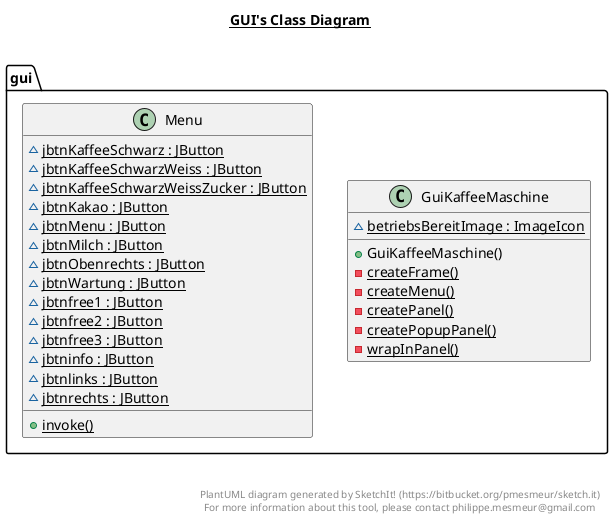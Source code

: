 @startuml

title __GUI's Class Diagram__\n

  namespace gui {
    class gui.GuiKaffeeMaschine {
        {static} ~ betriebsBereitImage : ImageIcon
        + GuiKaffeeMaschine()
        {static} - createFrame()
        {static} - createMenu()
        {static} - createPanel()
        {static} - createPopupPanel()
        {static} - wrapInPanel()
    }
  }
  

  namespace gui {
    class gui.Menu {
        {static} ~ jbtnKaffeeSchwarz : JButton
        {static} ~ jbtnKaffeeSchwarzWeiss : JButton
        {static} ~ jbtnKaffeeSchwarzWeissZucker : JButton
        {static} ~ jbtnKakao : JButton
        {static} ~ jbtnMenu : JButton
        {static} ~ jbtnMilch : JButton
        {static} ~ jbtnObenrechts : JButton
        {static} ~ jbtnWartung : JButton
        {static} ~ jbtnfree1 : JButton
        {static} ~ jbtnfree2 : JButton
        {static} ~ jbtnfree3 : JButton
        {static} ~ jbtninfo : JButton
        {static} ~ jbtnlinks : JButton
        {static} ~ jbtnrechts : JButton
        {static} + invoke()
    }
  }
  



right footer


PlantUML diagram generated by SketchIt! (https://bitbucket.org/pmesmeur/sketch.it)
For more information about this tool, please contact philippe.mesmeur@gmail.com
endfooter

@enduml
